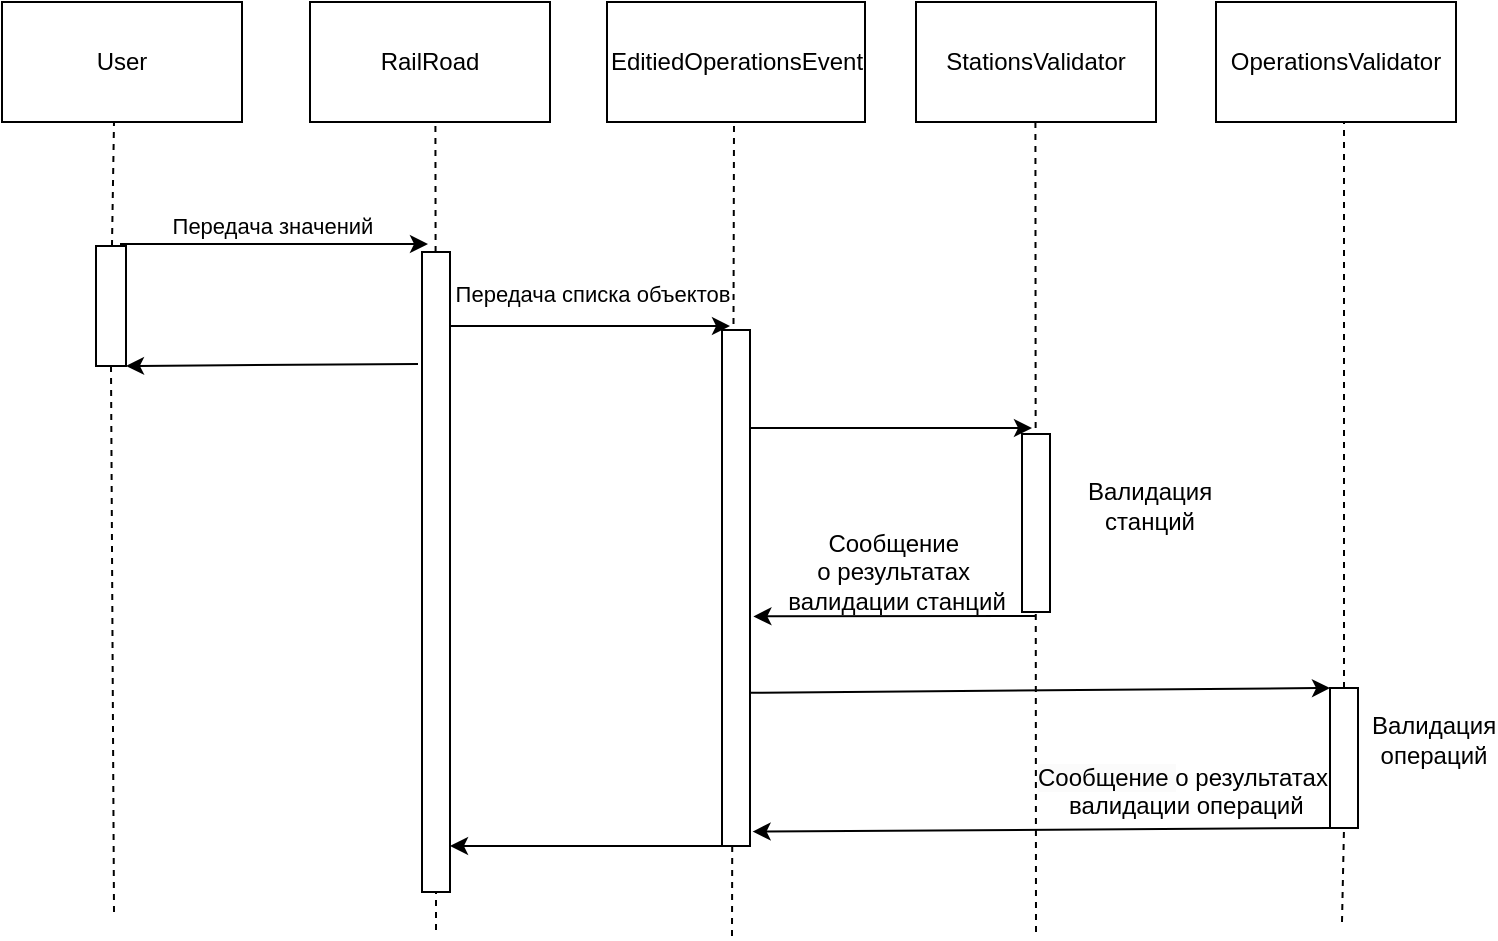 <mxfile version="24.9.0">
  <diagram name="Страница — 1" id="w5r-015mE7V8zZT1zM1X">
    <mxGraphModel dx="1888" dy="968" grid="0" gridSize="10" guides="1" tooltips="1" connect="1" arrows="1" fold="1" page="1" pageScale="1" pageWidth="827" pageHeight="1169" math="0" shadow="0">
      <root>
        <mxCell id="0" />
        <mxCell id="1" parent="0" />
        <mxCell id="GbRLutOwwlc5Q4cU4ajN-1" value="User" style="rounded=0;whiteSpace=wrap;html=1;" parent="1" vertex="1">
          <mxGeometry x="47" y="54" width="120" height="60" as="geometry" />
        </mxCell>
        <mxCell id="GbRLutOwwlc5Q4cU4ajN-2" value="RailRoad" style="rounded=0;whiteSpace=wrap;html=1;" parent="1" vertex="1">
          <mxGeometry x="201" y="54" width="120" height="60" as="geometry" />
        </mxCell>
        <mxCell id="GbRLutOwwlc5Q4cU4ajN-3" value="EditiedOperationsEvent" style="rounded=0;whiteSpace=wrap;html=1;" parent="1" vertex="1">
          <mxGeometry x="349.5" y="54" width="129" height="60" as="geometry" />
        </mxCell>
        <mxCell id="GbRLutOwwlc5Q4cU4ajN-4" value="StationsValidator" style="rounded=0;whiteSpace=wrap;html=1;" parent="1" vertex="1">
          <mxGeometry x="504" y="54" width="120" height="60" as="geometry" />
        </mxCell>
        <mxCell id="GbRLutOwwlc5Q4cU4ajN-5" value="OperationsValidator" style="rounded=0;whiteSpace=wrap;html=1;" parent="1" vertex="1">
          <mxGeometry x="654" y="54" width="120" height="60" as="geometry" />
        </mxCell>
        <mxCell id="GbRLutOwwlc5Q4cU4ajN-6" value="" style="endArrow=none;dashed=1;html=1;rounded=0;entryX=0.5;entryY=1;entryDx=0;entryDy=0;" parent="1" source="GbRLutOwwlc5Q4cU4ajN-28" edge="1">
          <mxGeometry width="50" height="50" relative="1" as="geometry">
            <mxPoint x="103" y="509" as="sourcePoint" />
            <mxPoint x="103" y="114" as="targetPoint" />
          </mxGeometry>
        </mxCell>
        <mxCell id="GbRLutOwwlc5Q4cU4ajN-8" value="" style="endArrow=none;dashed=1;html=1;rounded=0;entryX=0.5;entryY=1;entryDx=0;entryDy=0;" parent="1" source="GbRLutOwwlc5Q4cU4ajN-14" edge="1">
          <mxGeometry width="50" height="50" relative="1" as="geometry">
            <mxPoint x="263.71" y="489" as="sourcePoint" />
            <mxPoint x="263.71" y="114" as="targetPoint" />
          </mxGeometry>
        </mxCell>
        <mxCell id="GbRLutOwwlc5Q4cU4ajN-9" value="" style="endArrow=none;dashed=1;html=1;rounded=0;entryX=0.5;entryY=1;entryDx=0;entryDy=0;" parent="1" edge="1">
          <mxGeometry width="50" height="50" relative="1" as="geometry">
            <mxPoint x="412" y="521" as="sourcePoint" />
            <mxPoint x="413" y="114" as="targetPoint" />
          </mxGeometry>
        </mxCell>
        <mxCell id="GbRLutOwwlc5Q4cU4ajN-10" value="" style="endArrow=none;dashed=1;html=1;rounded=0;entryX=0.5;entryY=1;entryDx=0;entryDy=0;" parent="1" edge="1">
          <mxGeometry width="50" height="50" relative="1" as="geometry">
            <mxPoint x="564" y="519" as="sourcePoint" />
            <mxPoint x="563.71" y="114" as="targetPoint" />
          </mxGeometry>
        </mxCell>
        <mxCell id="GbRLutOwwlc5Q4cU4ajN-11" value="" style="endArrow=none;dashed=1;html=1;rounded=0;entryX=0.5;entryY=1;entryDx=0;entryDy=0;" parent="1" source="GbRLutOwwlc5Q4cU4ajN-22" edge="1">
          <mxGeometry width="50" height="50" relative="1" as="geometry">
            <mxPoint x="718" y="489" as="sourcePoint" />
            <mxPoint x="718" y="114" as="targetPoint" />
          </mxGeometry>
        </mxCell>
        <mxCell id="GbRLutOwwlc5Q4cU4ajN-12" value="" style="endArrow=classic;html=1;rounded=0;" parent="1" edge="1">
          <mxGeometry width="50" height="50" relative="1" as="geometry">
            <mxPoint x="106" y="175" as="sourcePoint" />
            <mxPoint x="260" y="175" as="targetPoint" />
          </mxGeometry>
        </mxCell>
        <mxCell id="GbRLutOwwlc5Q4cU4ajN-31" value="Передача значений" style="edgeLabel;html=1;align=center;verticalAlign=middle;resizable=0;points=[];" parent="GbRLutOwwlc5Q4cU4ajN-12" vertex="1" connectable="0">
          <mxGeometry x="0.147" y="-1" relative="1" as="geometry">
            <mxPoint x="-13" y="-10" as="offset" />
          </mxGeometry>
        </mxCell>
        <mxCell id="GbRLutOwwlc5Q4cU4ajN-13" value="" style="endArrow=classic;html=1;rounded=0;" parent="1" edge="1">
          <mxGeometry width="50" height="50" relative="1" as="geometry">
            <mxPoint x="265" y="216" as="sourcePoint" />
            <mxPoint x="411" y="216" as="targetPoint" />
          </mxGeometry>
        </mxCell>
        <mxCell id="GbRLutOwwlc5Q4cU4ajN-32" value="Передача списка объектов" style="edgeLabel;html=1;align=center;verticalAlign=middle;resizable=0;points=[];" parent="GbRLutOwwlc5Q4cU4ajN-13" vertex="1" connectable="0">
          <mxGeometry x="-0.2" relative="1" as="geometry">
            <mxPoint x="18" y="-16" as="offset" />
          </mxGeometry>
        </mxCell>
        <mxCell id="GbRLutOwwlc5Q4cU4ajN-15" value="" style="endArrow=none;dashed=1;html=1;rounded=0;entryX=0.5;entryY=1;entryDx=0;entryDy=0;" parent="1" target="GbRLutOwwlc5Q4cU4ajN-14" edge="1">
          <mxGeometry width="50" height="50" relative="1" as="geometry">
            <mxPoint x="264" y="518" as="sourcePoint" />
            <mxPoint x="263.71" y="114" as="targetPoint" />
          </mxGeometry>
        </mxCell>
        <mxCell id="GbRLutOwwlc5Q4cU4ajN-14" value="" style="rounded=0;whiteSpace=wrap;html=1;" parent="1" vertex="1">
          <mxGeometry x="257" y="179" width="14" height="320" as="geometry" />
        </mxCell>
        <mxCell id="GbRLutOwwlc5Q4cU4ajN-17" value="" style="rounded=0;whiteSpace=wrap;html=1;" parent="1" vertex="1">
          <mxGeometry x="407" y="218" width="14" height="258" as="geometry" />
        </mxCell>
        <mxCell id="GbRLutOwwlc5Q4cU4ajN-18" value="" style="endArrow=classic;html=1;rounded=0;" parent="1" edge="1">
          <mxGeometry width="50" height="50" relative="1" as="geometry">
            <mxPoint x="421" y="267" as="sourcePoint" />
            <mxPoint x="562" y="267" as="targetPoint" />
          </mxGeometry>
        </mxCell>
        <mxCell id="GbRLutOwwlc5Q4cU4ajN-20" value="" style="rounded=0;whiteSpace=wrap;html=1;" parent="1" vertex="1">
          <mxGeometry x="557" y="270" width="14" height="89" as="geometry" />
        </mxCell>
        <mxCell id="GbRLutOwwlc5Q4cU4ajN-21" value="" style="endArrow=classic;html=1;rounded=0;entryX=1.122;entryY=0.555;entryDx=0;entryDy=0;entryPerimeter=0;" parent="1" target="GbRLutOwwlc5Q4cU4ajN-17" edge="1">
          <mxGeometry width="50" height="50" relative="1" as="geometry">
            <mxPoint x="564" y="361" as="sourcePoint" />
            <mxPoint x="470" y="360" as="targetPoint" />
          </mxGeometry>
        </mxCell>
        <mxCell id="GbRLutOwwlc5Q4cU4ajN-23" value="" style="endArrow=none;dashed=1;html=1;rounded=0;entryX=0.5;entryY=1;entryDx=0;entryDy=0;" parent="1" target="GbRLutOwwlc5Q4cU4ajN-22" edge="1">
          <mxGeometry width="50" height="50" relative="1" as="geometry">
            <mxPoint x="717" y="514" as="sourcePoint" />
            <mxPoint x="718" y="114" as="targetPoint" />
          </mxGeometry>
        </mxCell>
        <mxCell id="GbRLutOwwlc5Q4cU4ajN-22" value="" style="rounded=0;whiteSpace=wrap;html=1;" parent="1" vertex="1">
          <mxGeometry x="711" y="397" width="14" height="70" as="geometry" />
        </mxCell>
        <mxCell id="GbRLutOwwlc5Q4cU4ajN-24" value="" style="endArrow=classic;html=1;rounded=0;exitX=1.01;exitY=0.703;exitDx=0;exitDy=0;exitPerimeter=0;entryX=0;entryY=0;entryDx=0;entryDy=0;" parent="1" source="GbRLutOwwlc5Q4cU4ajN-17" target="GbRLutOwwlc5Q4cU4ajN-22" edge="1">
          <mxGeometry width="50" height="50" relative="1" as="geometry">
            <mxPoint x="459" y="400" as="sourcePoint" />
            <mxPoint x="600" y="400" as="targetPoint" />
          </mxGeometry>
        </mxCell>
        <mxCell id="GbRLutOwwlc5Q4cU4ajN-26" value="" style="endArrow=classic;html=1;rounded=0;entryX=1.093;entryY=0.972;entryDx=0;entryDy=0;entryPerimeter=0;exitX=0;exitY=1;exitDx=0;exitDy=0;" parent="1" source="GbRLutOwwlc5Q4cU4ajN-22" target="GbRLutOwwlc5Q4cU4ajN-17" edge="1">
          <mxGeometry width="50" height="50" relative="1" as="geometry">
            <mxPoint x="583" y="492" as="sourcePoint" />
            <mxPoint x="438" y="494" as="targetPoint" />
          </mxGeometry>
        </mxCell>
        <mxCell id="GbRLutOwwlc5Q4cU4ajN-27" value="" style="endArrow=classic;html=1;rounded=0;entryX=1.122;entryY=0.555;entryDx=0;entryDy=0;entryPerimeter=0;" parent="1" edge="1">
          <mxGeometry width="50" height="50" relative="1" as="geometry">
            <mxPoint x="412" y="476" as="sourcePoint" />
            <mxPoint x="271" y="476" as="targetPoint" />
          </mxGeometry>
        </mxCell>
        <mxCell id="GbRLutOwwlc5Q4cU4ajN-29" value="" style="endArrow=none;dashed=1;html=1;rounded=0;entryX=0.5;entryY=1;entryDx=0;entryDy=0;" parent="1" target="GbRLutOwwlc5Q4cU4ajN-28" edge="1">
          <mxGeometry width="50" height="50" relative="1" as="geometry">
            <mxPoint x="103" y="509" as="sourcePoint" />
            <mxPoint x="103" y="114" as="targetPoint" />
          </mxGeometry>
        </mxCell>
        <mxCell id="GbRLutOwwlc5Q4cU4ajN-28" value="" style="rounded=0;whiteSpace=wrap;html=1;" parent="1" vertex="1">
          <mxGeometry x="94" y="176" width="15" height="60" as="geometry" />
        </mxCell>
        <mxCell id="GbRLutOwwlc5Q4cU4ajN-30" value="" style="endArrow=classic;html=1;rounded=0;entryX=1.122;entryY=0.555;entryDx=0;entryDy=0;entryPerimeter=0;" parent="1" edge="1">
          <mxGeometry width="50" height="50" relative="1" as="geometry">
            <mxPoint x="255" y="235" as="sourcePoint" />
            <mxPoint x="109" y="236" as="targetPoint" />
          </mxGeometry>
        </mxCell>
        <mxCell id="GbRLutOwwlc5Q4cU4ajN-33" value="Валидация&lt;div&gt;станций&lt;/div&gt;" style="text;html=1;align=center;verticalAlign=middle;whiteSpace=wrap;rounded=0;" parent="1" vertex="1">
          <mxGeometry x="591" y="291" width="60" height="30" as="geometry" />
        </mxCell>
        <mxCell id="GbRLutOwwlc5Q4cU4ajN-34" value="Сообщение&amp;nbsp;&lt;div&gt;о результатах&amp;nbsp;&lt;/div&gt;&lt;div&gt;валидации станций&lt;/div&gt;" style="text;html=1;align=center;verticalAlign=middle;resizable=0;points=[];autosize=1;strokeColor=none;fillColor=none;" parent="1" vertex="1">
          <mxGeometry x="430" y="311.5" width="127" height="55" as="geometry" />
        </mxCell>
        <mxCell id="GbRLutOwwlc5Q4cU4ajN-36" value="Валидация операций" style="text;html=1;align=center;verticalAlign=middle;whiteSpace=wrap;rounded=0;" parent="1" vertex="1">
          <mxGeometry x="733" y="408" width="60" height="30" as="geometry" />
        </mxCell>
        <mxCell id="GbRLutOwwlc5Q4cU4ajN-37" value="&lt;span style=&quot;color: rgb(0, 0, 0); font-family: Helvetica; font-size: 12px; font-style: normal; font-variant-ligatures: normal; font-variant-caps: normal; font-weight: 400; letter-spacing: normal; orphans: 2; text-align: center; text-indent: 0px; text-transform: none; widows: 2; word-spacing: 0px; -webkit-text-stroke-width: 0px; white-space: nowrap; background-color: rgb(251, 251, 251); text-decoration-thickness: initial; text-decoration-style: initial; text-decoration-color: initial; display: inline !important; float: none;&quot;&gt;Сообщение&amp;nbsp;&lt;/span&gt;&lt;span style=&quot;text-align: center; text-wrap: nowrap;&quot;&gt;о результатах&amp;nbsp;&lt;/span&gt;&lt;div style=&quot;text-align: center;&quot;&gt;&lt;span style=&quot;text-wrap: nowrap;&quot;&gt;валидации операций&lt;/span&gt;&lt;/div&gt;" style="text;whiteSpace=wrap;html=1;" parent="1" vertex="1">
          <mxGeometry x="563" y="428" width="144" height="48" as="geometry" />
        </mxCell>
      </root>
    </mxGraphModel>
  </diagram>
</mxfile>
